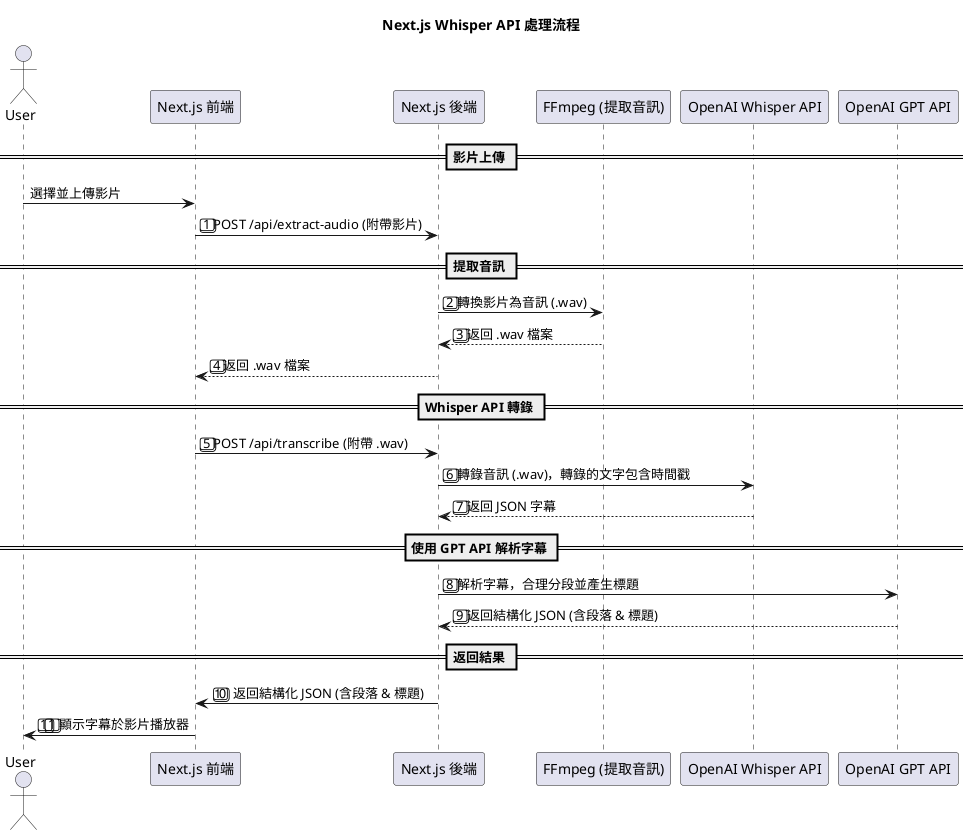 @startuml
title Next.js Whisper API 處理流程

actor User
participant "Next.js 前端" as FE
participant "Next.js 後端" as BE
participant "FFmpeg (提取音訊)" as FFmpeg
participant "OpenAI Whisper API" as Whisper
participant "OpenAI GPT API" as GPT

== 影片上傳 ==
User -> FE: 選擇並上傳影片
FE -> BE: 1️⃣ POST /api/extract-audio (附帶影片)

== 提取音訊 ==
BE -> FFmpeg: 2️⃣ 轉換影片為音訊 (.wav)
FFmpeg --> BE: 3️⃣ 返回 .wav 檔案
BE --> FE: 4️⃣ 返回 .wav 檔案

== Whisper API 轉錄 ==
FE -> BE: 5️⃣ POST /api/transcribe (附帶 .wav)
BE -> Whisper: 6️⃣ 轉錄音訊 (.wav)，轉錄的文字包含時間戳
Whisper --> BE: 7️⃣ 返回 JSON 字幕

== 使用 GPT API 解析字幕 ==
BE -> GPT: 8️⃣ 解析字幕，合理分段並產生標題
GPT --> BE: 9️⃣ 返回結構化 JSON (含段落 & 標題)

== 返回結果 ==
BE -> FE: 🔟 返回結構化 JSON (含段落 & 標題)
FE -> User: 1️⃣1️⃣ 顯示字幕於影片播放器


@enduml